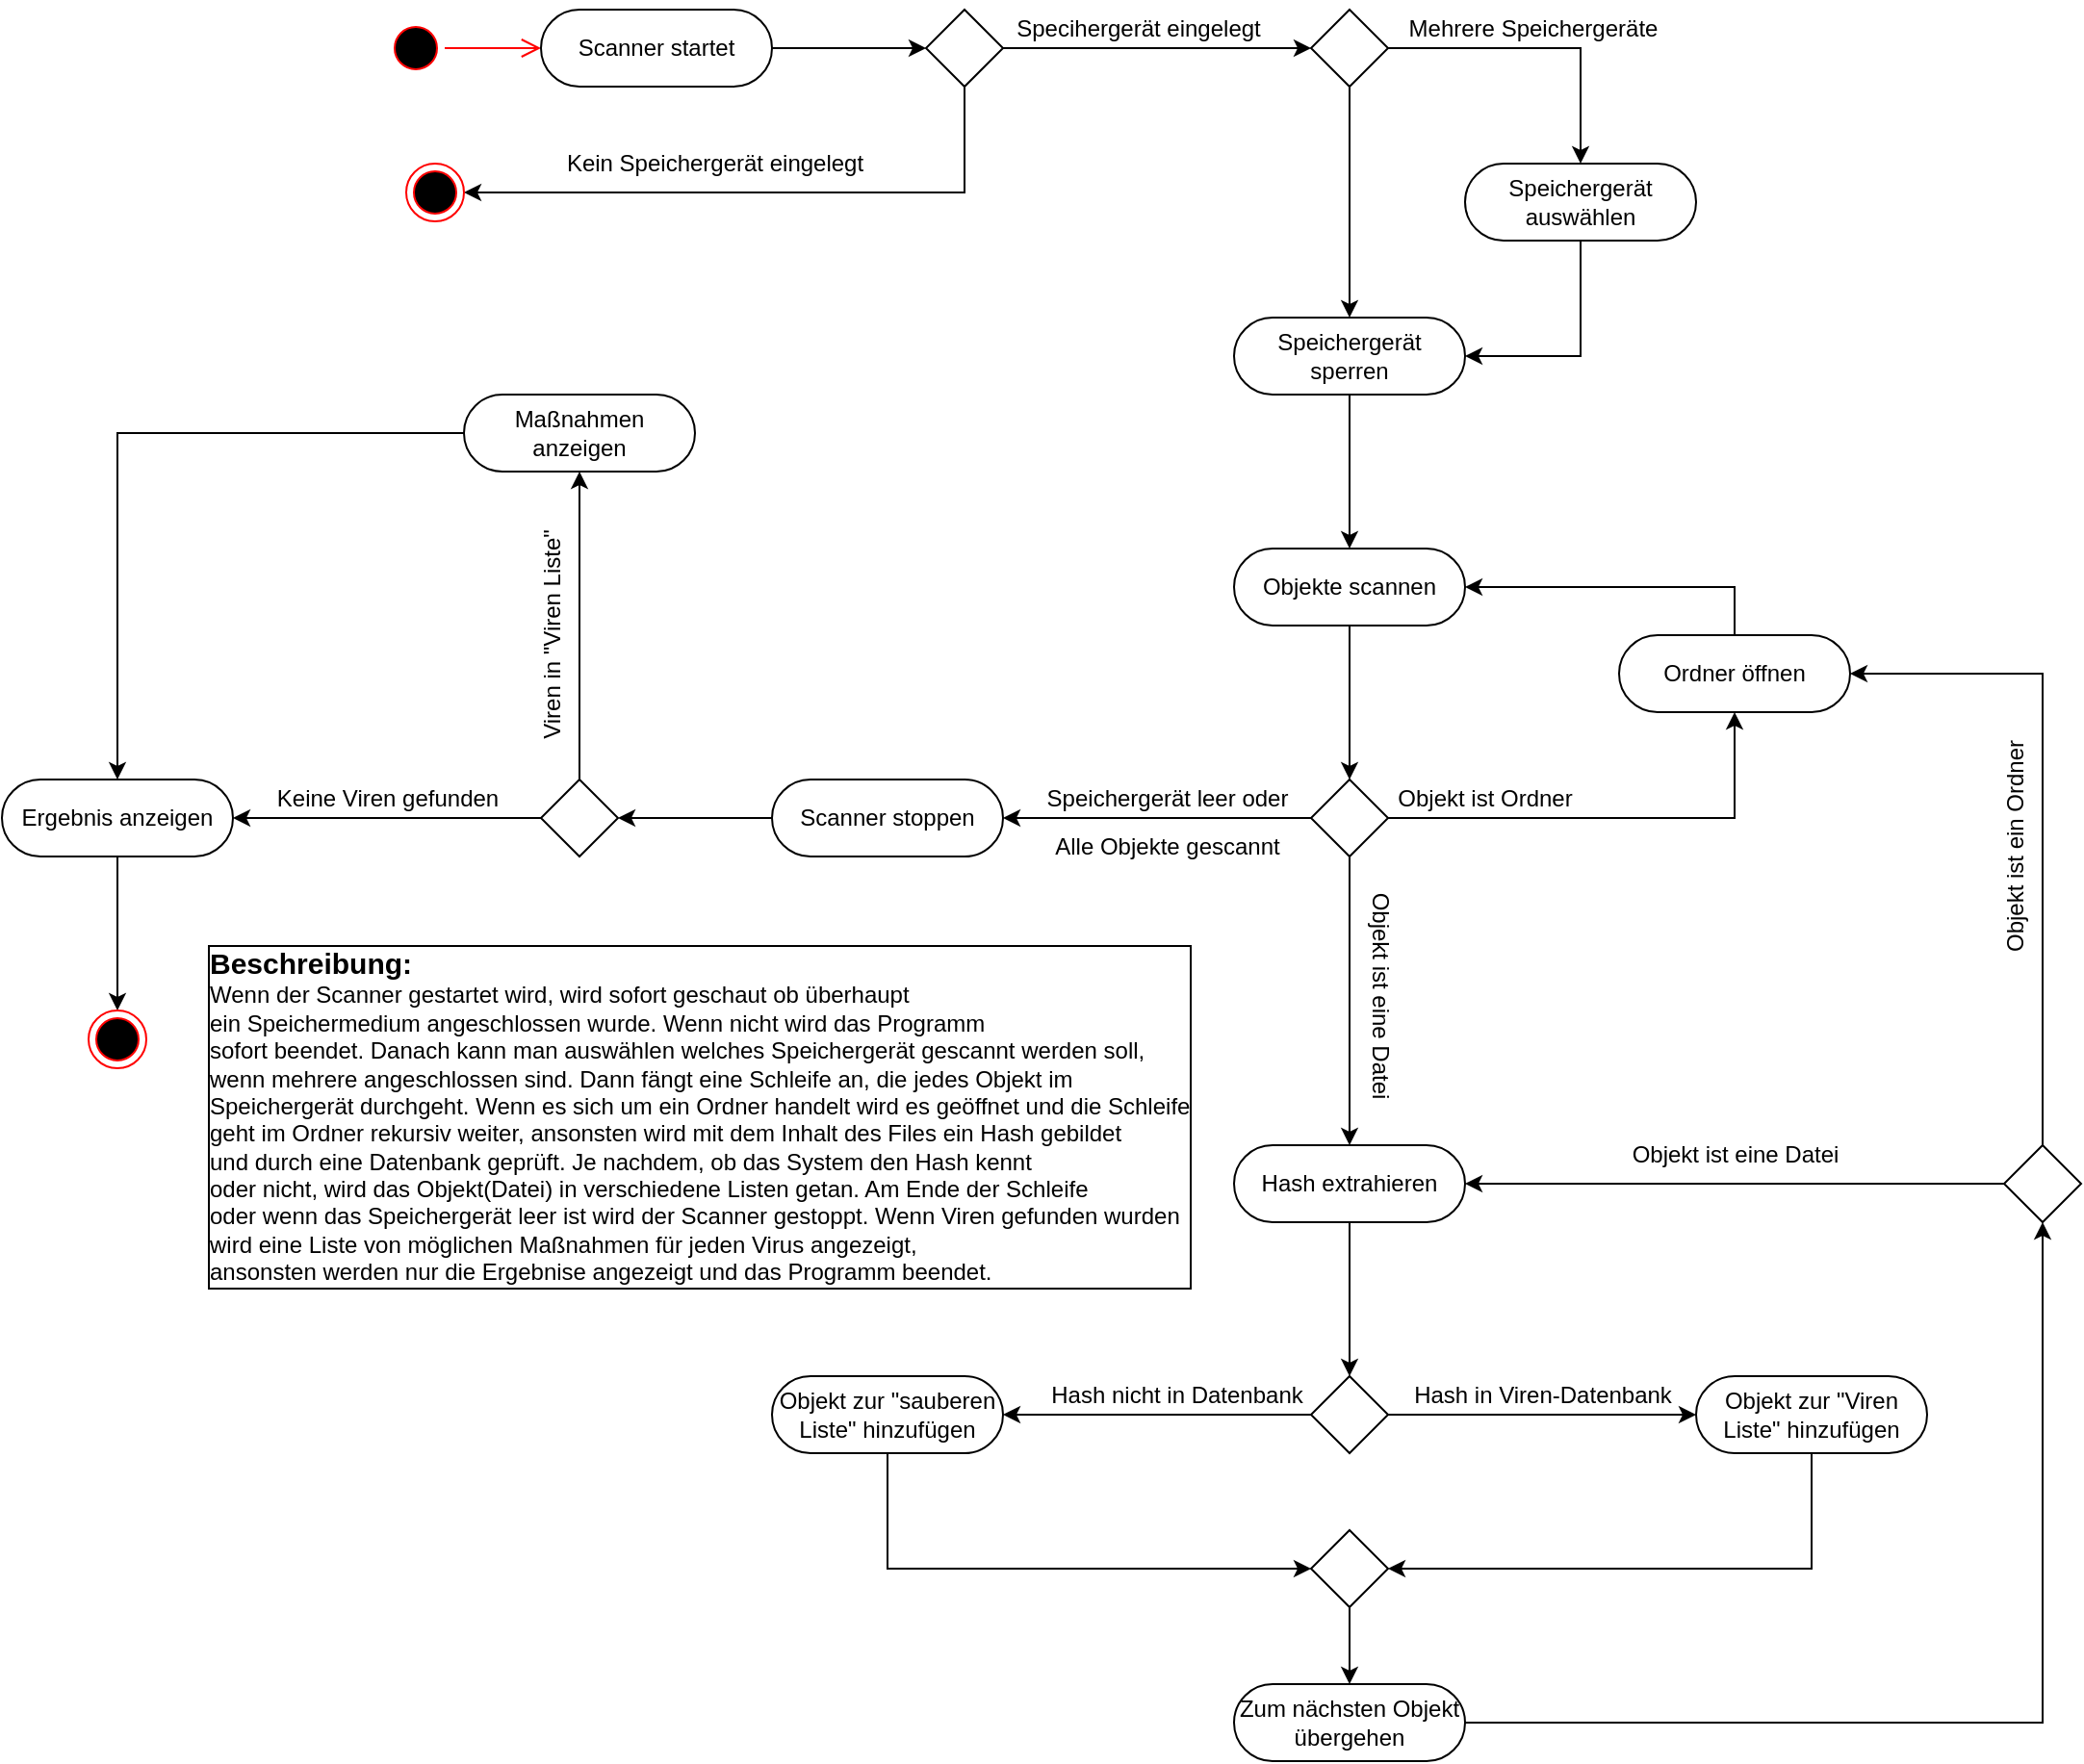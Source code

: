<mxfile version="20.2.3" type="device"><diagram id="OenW_LD3a2sadhcDCiEg" name="Page-1"><mxGraphModel dx="1865" dy="649" grid="1" gridSize="10" guides="1" tooltips="1" connect="1" arrows="1" fold="1" page="1" pageScale="1" pageWidth="827" pageHeight="1169" math="0" shadow="0"><root><mxCell id="0"/><mxCell id="1" parent="0"/><mxCell id="N5nYzkoGLXx9K-kxQQ8S-1" value="" style="ellipse;html=1;shape=startState;fillColor=#000000;strokeColor=#ff0000;" parent="1" vertex="1"><mxGeometry x="40" y="245" width="30" height="30" as="geometry"/></mxCell><mxCell id="N5nYzkoGLXx9K-kxQQ8S-2" value="" style="edgeStyle=orthogonalEdgeStyle;html=1;verticalAlign=bottom;endArrow=open;endSize=8;strokeColor=#ff0000;rounded=0;" parent="1" source="N5nYzkoGLXx9K-kxQQ8S-1" target="N5nYzkoGLXx9K-kxQQ8S-3" edge="1"><mxGeometry relative="1" as="geometry"><mxPoint x="160" y="255" as="targetPoint"/></mxGeometry></mxCell><mxCell id="N5nYzkoGLXx9K-kxQQ8S-6" style="edgeStyle=orthogonalEdgeStyle;rounded=0;orthogonalLoop=1;jettySize=auto;html=1;entryX=0;entryY=0.5;entryDx=0;entryDy=0;" parent="1" source="N5nYzkoGLXx9K-kxQQ8S-3" target="N5nYzkoGLXx9K-kxQQ8S-5" edge="1"><mxGeometry relative="1" as="geometry"/></mxCell><mxCell id="N5nYzkoGLXx9K-kxQQ8S-3" value="Scanner startet" style="rounded=1;whiteSpace=wrap;html=1;arcSize=50;" parent="1" vertex="1"><mxGeometry x="120" y="240" width="120" height="40" as="geometry"/></mxCell><mxCell id="N5nYzkoGLXx9K-kxQQ8S-8" style="edgeStyle=orthogonalEdgeStyle;rounded=0;orthogonalLoop=1;jettySize=auto;html=1;entryX=1;entryY=0.5;entryDx=0;entryDy=0;" parent="1" source="N5nYzkoGLXx9K-kxQQ8S-5" target="N5nYzkoGLXx9K-kxQQ8S-7" edge="1"><mxGeometry relative="1" as="geometry"><Array as="points"><mxPoint x="340" y="335"/></Array></mxGeometry></mxCell><mxCell id="N5nYzkoGLXx9K-kxQQ8S-12" style="edgeStyle=orthogonalEdgeStyle;rounded=0;orthogonalLoop=1;jettySize=auto;html=1;entryX=0;entryY=0.5;entryDx=0;entryDy=0;" parent="1" source="N5nYzkoGLXx9K-kxQQ8S-5" target="N5nYzkoGLXx9K-kxQQ8S-10" edge="1"><mxGeometry relative="1" as="geometry"/></mxCell><mxCell id="N5nYzkoGLXx9K-kxQQ8S-5" value="" style="rhombus;whiteSpace=wrap;html=1;" parent="1" vertex="1"><mxGeometry x="320" y="240" width="40" height="40" as="geometry"/></mxCell><mxCell id="N5nYzkoGLXx9K-kxQQ8S-7" value="" style="ellipse;html=1;shape=endState;fillColor=#000000;strokeColor=#ff0000;" parent="1" vertex="1"><mxGeometry x="50" y="320" width="30" height="30" as="geometry"/></mxCell><mxCell id="N5nYzkoGLXx9K-kxQQ8S-9" value="Kein Speichergerät eingelegt" style="text;html=1;align=center;verticalAlign=middle;resizable=0;points=[];autosize=1;strokeColor=none;fillColor=none;" parent="1" vertex="1"><mxGeometry x="120" y="305" width="180" height="30" as="geometry"/></mxCell><mxCell id="N5nYzkoGLXx9K-kxQQ8S-15" style="edgeStyle=orthogonalEdgeStyle;rounded=0;orthogonalLoop=1;jettySize=auto;html=1;entryX=0.5;entryY=0;entryDx=0;entryDy=0;" parent="1" source="N5nYzkoGLXx9K-kxQQ8S-10" target="N5nYzkoGLXx9K-kxQQ8S-14" edge="1"><mxGeometry relative="1" as="geometry"/></mxCell><mxCell id="N5nYzkoGLXx9K-kxQQ8S-18" style="edgeStyle=orthogonalEdgeStyle;rounded=0;orthogonalLoop=1;jettySize=auto;html=1;entryX=0.5;entryY=0;entryDx=0;entryDy=0;" parent="1" source="N5nYzkoGLXx9K-kxQQ8S-10" target="N5nYzkoGLXx9K-kxQQ8S-17" edge="1"><mxGeometry relative="1" as="geometry"/></mxCell><mxCell id="N5nYzkoGLXx9K-kxQQ8S-10" value="" style="rhombus;whiteSpace=wrap;html=1;" parent="1" vertex="1"><mxGeometry x="520" y="240" width="40" height="40" as="geometry"/></mxCell><mxCell id="N5nYzkoGLXx9K-kxQQ8S-13" value="Specihergerät eingelegt" style="text;html=1;align=center;verticalAlign=middle;resizable=0;points=[];autosize=1;strokeColor=none;fillColor=none;" parent="1" vertex="1"><mxGeometry x="355" y="235" width="150" height="30" as="geometry"/></mxCell><mxCell id="N5nYzkoGLXx9K-kxQQ8S-19" style="edgeStyle=orthogonalEdgeStyle;rounded=0;orthogonalLoop=1;jettySize=auto;html=1;entryX=1;entryY=0.5;entryDx=0;entryDy=0;" parent="1" source="N5nYzkoGLXx9K-kxQQ8S-14" target="N5nYzkoGLXx9K-kxQQ8S-17" edge="1"><mxGeometry relative="1" as="geometry"/></mxCell><mxCell id="N5nYzkoGLXx9K-kxQQ8S-14" value="Speichergerät auswählen" style="rounded=1;whiteSpace=wrap;html=1;arcSize=50;" parent="1" vertex="1"><mxGeometry x="600" y="320" width="120" height="40" as="geometry"/></mxCell><mxCell id="N5nYzkoGLXx9K-kxQQ8S-16" value="Mehrere Speichergeräte" style="text;html=1;align=center;verticalAlign=middle;resizable=0;points=[];autosize=1;strokeColor=none;fillColor=none;" parent="1" vertex="1"><mxGeometry x="560" y="235" width="150" height="30" as="geometry"/></mxCell><mxCell id="N5nYzkoGLXx9K-kxQQ8S-21" style="edgeStyle=orthogonalEdgeStyle;rounded=0;orthogonalLoop=1;jettySize=auto;html=1;entryX=0.5;entryY=0;entryDx=0;entryDy=0;" parent="1" source="N5nYzkoGLXx9K-kxQQ8S-17" target="N5nYzkoGLXx9K-kxQQ8S-20" edge="1"><mxGeometry relative="1" as="geometry"/></mxCell><mxCell id="N5nYzkoGLXx9K-kxQQ8S-17" value="Speichergerät sperren" style="rounded=1;whiteSpace=wrap;html=1;arcSize=50;" parent="1" vertex="1"><mxGeometry x="480" y="400" width="120" height="40" as="geometry"/></mxCell><mxCell id="N5nYzkoGLXx9K-kxQQ8S-23" style="edgeStyle=orthogonalEdgeStyle;rounded=0;orthogonalLoop=1;jettySize=auto;html=1;entryX=0.5;entryY=0;entryDx=0;entryDy=0;" parent="1" source="N5nYzkoGLXx9K-kxQQ8S-20" target="N5nYzkoGLXx9K-kxQQ8S-22" edge="1"><mxGeometry relative="1" as="geometry"/></mxCell><mxCell id="N5nYzkoGLXx9K-kxQQ8S-20" value="Objekte scannen" style="rounded=1;whiteSpace=wrap;html=1;arcSize=50;" parent="1" vertex="1"><mxGeometry x="480" y="520" width="120" height="40" as="geometry"/></mxCell><mxCell id="N5nYzkoGLXx9K-kxQQ8S-25" style="edgeStyle=orthogonalEdgeStyle;rounded=0;orthogonalLoop=1;jettySize=auto;html=1;entryX=1;entryY=0.5;entryDx=0;entryDy=0;" parent="1" source="N5nYzkoGLXx9K-kxQQ8S-22" target="N5nYzkoGLXx9K-kxQQ8S-24" edge="1"><mxGeometry relative="1" as="geometry"/></mxCell><mxCell id="N5nYzkoGLXx9K-kxQQ8S-31" style="edgeStyle=orthogonalEdgeStyle;rounded=0;orthogonalLoop=1;jettySize=auto;html=1;exitX=1;exitY=0.5;exitDx=0;exitDy=0;entryX=0.5;entryY=1;entryDx=0;entryDy=0;" parent="1" source="N5nYzkoGLXx9K-kxQQ8S-22" target="N5nYzkoGLXx9K-kxQQ8S-29" edge="1"><mxGeometry relative="1" as="geometry"/></mxCell><mxCell id="N5nYzkoGLXx9K-kxQQ8S-74" style="edgeStyle=orthogonalEdgeStyle;rounded=0;orthogonalLoop=1;jettySize=auto;html=1;entryX=0.5;entryY=0;entryDx=0;entryDy=0;fontSize=15;" parent="1" source="N5nYzkoGLXx9K-kxQQ8S-22" target="N5nYzkoGLXx9K-kxQQ8S-33" edge="1"><mxGeometry relative="1" as="geometry"/></mxCell><mxCell id="N5nYzkoGLXx9K-kxQQ8S-22" value="" style="rhombus;whiteSpace=wrap;html=1;" parent="1" vertex="1"><mxGeometry x="520" y="640" width="40" height="40" as="geometry"/></mxCell><mxCell id="N5nYzkoGLXx9K-kxQQ8S-61" style="edgeStyle=orthogonalEdgeStyle;rounded=0;orthogonalLoop=1;jettySize=auto;html=1;entryX=1;entryY=0.5;entryDx=0;entryDy=0;" parent="1" source="N5nYzkoGLXx9K-kxQQ8S-24" target="N5nYzkoGLXx9K-kxQQ8S-60" edge="1"><mxGeometry relative="1" as="geometry"/></mxCell><mxCell id="N5nYzkoGLXx9K-kxQQ8S-24" value="Scanner stoppen" style="rounded=1;whiteSpace=wrap;html=1;arcSize=50;" parent="1" vertex="1"><mxGeometry x="240" y="640" width="120" height="40" as="geometry"/></mxCell><mxCell id="N5nYzkoGLXx9K-kxQQ8S-27" value="Speichergerät leer oder" style="text;html=1;align=center;verticalAlign=middle;resizable=0;points=[];autosize=1;strokeColor=none;fillColor=none;" parent="1" vertex="1"><mxGeometry x="370" y="635" width="150" height="30" as="geometry"/></mxCell><mxCell id="N5nYzkoGLXx9K-kxQQ8S-28" value="Objekt ist Ordner" style="text;html=1;align=center;verticalAlign=middle;resizable=0;points=[];autosize=1;strokeColor=none;fillColor=none;" parent="1" vertex="1"><mxGeometry x="555" y="635" width="110" height="30" as="geometry"/></mxCell><mxCell id="N5nYzkoGLXx9K-kxQQ8S-32" style="edgeStyle=orthogonalEdgeStyle;rounded=0;orthogonalLoop=1;jettySize=auto;html=1;entryX=1;entryY=0.5;entryDx=0;entryDy=0;" parent="1" source="N5nYzkoGLXx9K-kxQQ8S-29" target="N5nYzkoGLXx9K-kxQQ8S-20" edge="1"><mxGeometry relative="1" as="geometry"><mxPoint x="700" y="500" as="targetPoint"/><Array as="points"><mxPoint x="740" y="540"/></Array></mxGeometry></mxCell><mxCell id="N5nYzkoGLXx9K-kxQQ8S-29" value="Ordner öffnen" style="rounded=1;whiteSpace=wrap;html=1;arcSize=50;" parent="1" vertex="1"><mxGeometry x="680" y="565" width="120" height="40" as="geometry"/></mxCell><mxCell id="N5nYzkoGLXx9K-kxQQ8S-39" style="edgeStyle=orthogonalEdgeStyle;rounded=0;orthogonalLoop=1;jettySize=auto;html=1;entryX=0.5;entryY=0;entryDx=0;entryDy=0;" parent="1" source="N5nYzkoGLXx9K-kxQQ8S-33" target="N5nYzkoGLXx9K-kxQQ8S-37" edge="1"><mxGeometry relative="1" as="geometry"/></mxCell><mxCell id="N5nYzkoGLXx9K-kxQQ8S-33" value="Hash extrahieren" style="rounded=1;whiteSpace=wrap;html=1;arcSize=50;" parent="1" vertex="1"><mxGeometry x="480" y="830" width="120" height="40" as="geometry"/></mxCell><mxCell id="N5nYzkoGLXx9K-kxQQ8S-43" style="edgeStyle=orthogonalEdgeStyle;rounded=0;orthogonalLoop=1;jettySize=auto;html=1;entryX=1;entryY=0.5;entryDx=0;entryDy=0;" parent="1" source="N5nYzkoGLXx9K-kxQQ8S-37" edge="1"><mxGeometry relative="1" as="geometry"><mxPoint x="360" y="970" as="targetPoint"/></mxGeometry></mxCell><mxCell id="N5nYzkoGLXx9K-kxQQ8S-44" style="edgeStyle=orthogonalEdgeStyle;rounded=0;orthogonalLoop=1;jettySize=auto;html=1;entryX=0;entryY=0.5;entryDx=0;entryDy=0;" parent="1" source="N5nYzkoGLXx9K-kxQQ8S-37" edge="1"><mxGeometry relative="1" as="geometry"><mxPoint x="720" y="970" as="targetPoint"/></mxGeometry></mxCell><mxCell id="N5nYzkoGLXx9K-kxQQ8S-37" value="" style="rhombus;whiteSpace=wrap;html=1;" parent="1" vertex="1"><mxGeometry x="520" y="950" width="40" height="40" as="geometry"/></mxCell><mxCell id="N5nYzkoGLXx9K-kxQQ8S-40" value="Alle Objekte gescannt" style="text;html=1;align=center;verticalAlign=middle;resizable=0;points=[];autosize=1;strokeColor=none;fillColor=none;" parent="1" vertex="1"><mxGeometry x="375" y="660" width="140" height="30" as="geometry"/></mxCell><mxCell id="N5nYzkoGLXx9K-kxQQ8S-51" style="edgeStyle=orthogonalEdgeStyle;rounded=0;orthogonalLoop=1;jettySize=auto;html=1;entryX=1;entryY=0.5;entryDx=0;entryDy=0;" parent="1" target="N5nYzkoGLXx9K-kxQQ8S-47" edge="1"><mxGeometry relative="1" as="geometry"><mxPoint x="780.0" y="990" as="sourcePoint"/><Array as="points"><mxPoint x="780" y="1050"/></Array></mxGeometry></mxCell><mxCell id="N5nYzkoGLXx9K-kxQQ8S-41" value="Objekt zur &quot;Viren Liste&quot; hinzufügen" style="rounded=1;whiteSpace=wrap;html=1;arcSize=50;" parent="1" vertex="1"><mxGeometry x="720" y="950" width="120" height="40" as="geometry"/></mxCell><mxCell id="N5nYzkoGLXx9K-kxQQ8S-50" style="edgeStyle=orthogonalEdgeStyle;rounded=0;orthogonalLoop=1;jettySize=auto;html=1;entryX=0;entryY=0.5;entryDx=0;entryDy=0;" parent="1" target="N5nYzkoGLXx9K-kxQQ8S-47" edge="1"><mxGeometry relative="1" as="geometry"><mxPoint x="300.0" y="990" as="sourcePoint"/><Array as="points"><mxPoint x="300" y="1050"/></Array></mxGeometry></mxCell><mxCell id="N5nYzkoGLXx9K-kxQQ8S-42" value="Objekt zur &quot;sauberen Liste&quot; hinzufügen" style="rounded=1;whiteSpace=wrap;html=1;arcSize=50;" parent="1" vertex="1"><mxGeometry x="240" y="950" width="120" height="40" as="geometry"/></mxCell><mxCell id="N5nYzkoGLXx9K-kxQQ8S-45" value="Hash nicht in Datenbank" style="text;html=1;align=center;verticalAlign=middle;resizable=0;points=[];autosize=1;strokeColor=none;fillColor=none;" parent="1" vertex="1"><mxGeometry x="375" y="945" width="150" height="30" as="geometry"/></mxCell><mxCell id="N5nYzkoGLXx9K-kxQQ8S-46" value="Hash in Viren-Datenbank" style="text;html=1;align=center;verticalAlign=middle;resizable=0;points=[];autosize=1;strokeColor=none;fillColor=none;" parent="1" vertex="1"><mxGeometry x="560" y="945" width="160" height="30" as="geometry"/></mxCell><mxCell id="N5nYzkoGLXx9K-kxQQ8S-52" style="edgeStyle=orthogonalEdgeStyle;rounded=0;orthogonalLoop=1;jettySize=auto;html=1;" parent="1" source="N5nYzkoGLXx9K-kxQQ8S-47" target="N5nYzkoGLXx9K-kxQQ8S-49" edge="1"><mxGeometry relative="1" as="geometry"/></mxCell><mxCell id="N5nYzkoGLXx9K-kxQQ8S-47" value="" style="rhombus;whiteSpace=wrap;html=1;" parent="1" vertex="1"><mxGeometry x="520" y="1030" width="40" height="40" as="geometry"/></mxCell><mxCell id="N5nYzkoGLXx9K-kxQQ8S-55" style="edgeStyle=orthogonalEdgeStyle;rounded=0;orthogonalLoop=1;jettySize=auto;html=1;entryX=0.5;entryY=1;entryDx=0;entryDy=0;" parent="1" source="N5nYzkoGLXx9K-kxQQ8S-49" target="N5nYzkoGLXx9K-kxQQ8S-54" edge="1"><mxGeometry relative="1" as="geometry"/></mxCell><mxCell id="N5nYzkoGLXx9K-kxQQ8S-49" value="Zum nächsten Objekt übergehen" style="rounded=1;whiteSpace=wrap;html=1;arcSize=50;" parent="1" vertex="1"><mxGeometry x="480" y="1110" width="120" height="40" as="geometry"/></mxCell><mxCell id="N5nYzkoGLXx9K-kxQQ8S-56" style="edgeStyle=orthogonalEdgeStyle;rounded=0;orthogonalLoop=1;jettySize=auto;html=1;entryX=1;entryY=0.5;entryDx=0;entryDy=0;" parent="1" source="N5nYzkoGLXx9K-kxQQ8S-54" target="N5nYzkoGLXx9K-kxQQ8S-33" edge="1"><mxGeometry relative="1" as="geometry"/></mxCell><mxCell id="N5nYzkoGLXx9K-kxQQ8S-57" style="edgeStyle=orthogonalEdgeStyle;rounded=0;orthogonalLoop=1;jettySize=auto;html=1;entryX=1;entryY=0.5;entryDx=0;entryDy=0;" parent="1" source="N5nYzkoGLXx9K-kxQQ8S-54" target="N5nYzkoGLXx9K-kxQQ8S-29" edge="1"><mxGeometry relative="1" as="geometry"><Array as="points"><mxPoint x="900" y="585"/></Array></mxGeometry></mxCell><mxCell id="N5nYzkoGLXx9K-kxQQ8S-54" value="" style="rhombus;whiteSpace=wrap;html=1;" parent="1" vertex="1"><mxGeometry x="880" y="830" width="40" height="40" as="geometry"/></mxCell><mxCell id="N5nYzkoGLXx9K-kxQQ8S-58" value="Objekt ist eine Datei" style="text;html=1;align=center;verticalAlign=middle;resizable=0;points=[];autosize=1;strokeColor=none;fillColor=none;" parent="1" vertex="1"><mxGeometry x="675" y="820" width="130" height="30" as="geometry"/></mxCell><mxCell id="N5nYzkoGLXx9K-kxQQ8S-59" value="Objekt ist ein Ordner" style="text;html=1;align=center;verticalAlign=middle;resizable=0;points=[];autosize=1;strokeColor=none;fillColor=none;rotation=-90;" parent="1" vertex="1"><mxGeometry x="821" y="660" width="130" height="30" as="geometry"/></mxCell><mxCell id="N5nYzkoGLXx9K-kxQQ8S-64" style="edgeStyle=orthogonalEdgeStyle;rounded=0;orthogonalLoop=1;jettySize=auto;html=1;entryX=0.5;entryY=1;entryDx=0;entryDy=0;" parent="1" source="N5nYzkoGLXx9K-kxQQ8S-60" target="N5nYzkoGLXx9K-kxQQ8S-62" edge="1"><mxGeometry relative="1" as="geometry"/></mxCell><mxCell id="N5nYzkoGLXx9K-kxQQ8S-67" style="edgeStyle=orthogonalEdgeStyle;rounded=0;orthogonalLoop=1;jettySize=auto;html=1;entryX=1;entryY=0.5;entryDx=0;entryDy=0;" parent="1" source="N5nYzkoGLXx9K-kxQQ8S-60" target="N5nYzkoGLXx9K-kxQQ8S-66" edge="1"><mxGeometry relative="1" as="geometry"/></mxCell><mxCell id="N5nYzkoGLXx9K-kxQQ8S-60" value="" style="rhombus;whiteSpace=wrap;html=1;" parent="1" vertex="1"><mxGeometry x="120" y="640" width="40" height="40" as="geometry"/></mxCell><mxCell id="N5nYzkoGLXx9K-kxQQ8S-69" style="edgeStyle=orthogonalEdgeStyle;rounded=0;orthogonalLoop=1;jettySize=auto;html=1;entryX=0.5;entryY=0;entryDx=0;entryDy=0;" parent="1" source="N5nYzkoGLXx9K-kxQQ8S-62" target="N5nYzkoGLXx9K-kxQQ8S-66" edge="1"><mxGeometry relative="1" as="geometry"/></mxCell><mxCell id="N5nYzkoGLXx9K-kxQQ8S-62" value="Maßnahmen anzeigen" style="rounded=1;whiteSpace=wrap;html=1;arcSize=50;" parent="1" vertex="1"><mxGeometry x="80" y="440" width="120" height="40" as="geometry"/></mxCell><mxCell id="N5nYzkoGLXx9K-kxQQ8S-65" value="Viren in &quot;Viren Liste&quot;" style="text;html=1;align=center;verticalAlign=middle;resizable=0;points=[];autosize=1;strokeColor=none;fillColor=none;rotation=-90;" parent="1" vertex="1"><mxGeometry x="61" y="550" width="130" height="30" as="geometry"/></mxCell><mxCell id="N5nYzkoGLXx9K-kxQQ8S-72" style="edgeStyle=orthogonalEdgeStyle;rounded=0;orthogonalLoop=1;jettySize=auto;html=1;entryX=0.5;entryY=0;entryDx=0;entryDy=0;" parent="1" source="N5nYzkoGLXx9K-kxQQ8S-66" target="N5nYzkoGLXx9K-kxQQ8S-71" edge="1"><mxGeometry relative="1" as="geometry"/></mxCell><mxCell id="N5nYzkoGLXx9K-kxQQ8S-66" value="Ergebnis anzeigen" style="rounded=1;whiteSpace=wrap;html=1;arcSize=50;" parent="1" vertex="1"><mxGeometry x="-160" y="640" width="120" height="40" as="geometry"/></mxCell><mxCell id="N5nYzkoGLXx9K-kxQQ8S-68" value="Keine Viren gefunden" style="text;html=1;align=center;verticalAlign=middle;resizable=0;points=[];autosize=1;strokeColor=none;fillColor=none;" parent="1" vertex="1"><mxGeometry x="-30" y="635" width="140" height="30" as="geometry"/></mxCell><mxCell id="N5nYzkoGLXx9K-kxQQ8S-71" value="" style="ellipse;html=1;shape=endState;fillColor=#000000;strokeColor=#ff0000;" parent="1" vertex="1"><mxGeometry x="-115" y="760" width="30" height="30" as="geometry"/></mxCell><mxCell id="N5nYzkoGLXx9K-kxQQ8S-73" value="&lt;b&gt;&lt;font style=&quot;font-size: 15px;&quot;&gt;Beschreibung:&lt;/font&gt;&lt;/b&gt;&lt;br&gt;Wenn der Scanner gestartet wird, wird sofort geschaut ob überhaupt&lt;br&gt;ein Speichermedium angeschlossen wurde. Wenn nicht wird das Programm&lt;br&gt;sofort beendet. Danach kann man auswählen welches Speichergerät gescannt werden soll,&amp;nbsp;&lt;br&gt;wenn mehrere angeschlossen sind. Dann fängt eine Schleife an, die jedes Objekt im&lt;br&gt;Speichergerät durchgeht. Wenn es sich um ein Ordner handelt wird es geöffnet und die Schleife&lt;br&gt;geht im Ordner rekursiv weiter, ansonsten wird mit dem Inhalt des Files ein Hash gebildet&lt;br&gt;und durch eine Datenbank geprüft. Je nachdem, ob das System den Hash kennt&lt;br&gt;oder nicht, wird das Objekt(Datei) in verschiedene Listen getan. Am Ende der Schleife&lt;br&gt;oder wenn das Speichergerät leer ist wird der Scanner gestoppt. Wenn Viren gefunden wurden&lt;br&gt;wird eine Liste von möglichen Maßnahmen für jeden Virus angezeigt,&lt;br&gt;ansonsten werden nur die Ergebnise angezeigt und das Programm beendet." style="text;html=1;align=left;verticalAlign=middle;resizable=0;points=[];autosize=1;strokeColor=none;fillColor=none;labelBorderColor=default;spacingTop=0;spacing=2;labelBackgroundColor=default;labelPadding=0;noLabel=0;" parent="1" vertex="1"><mxGeometry x="-55" y="720" width="530" height="190" as="geometry"/></mxCell><mxCell id="N5nYzkoGLXx9K-kxQQ8S-75" value="Objekt ist eine Datei" style="text;html=1;align=center;verticalAlign=middle;resizable=0;points=[];autosize=1;strokeColor=none;fillColor=none;fontSize=12;rotation=90;" parent="1" vertex="1"><mxGeometry x="491" y="737" width="130" height="30" as="geometry"/></mxCell></root></mxGraphModel></diagram></mxfile>